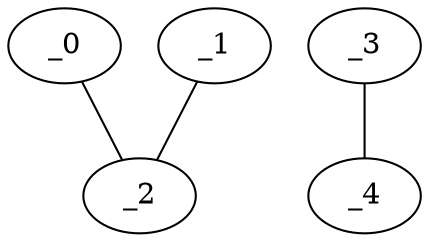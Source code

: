 graph EP1_0128 {
	_0	 [x="2.25187",
		y="2.83535"];
	_2	 [x="0.815206",
		y="2.64479"];
	_0 -- _2;
	_1	 [x="0.754837",
		y="0.600101"];
	_1 -- _2;
	_3	 [x="0.682865",
		y="1.80855"];
	_4	 [x="1.86485",
		y="1.81057"];
	_3 -- _4;
}
